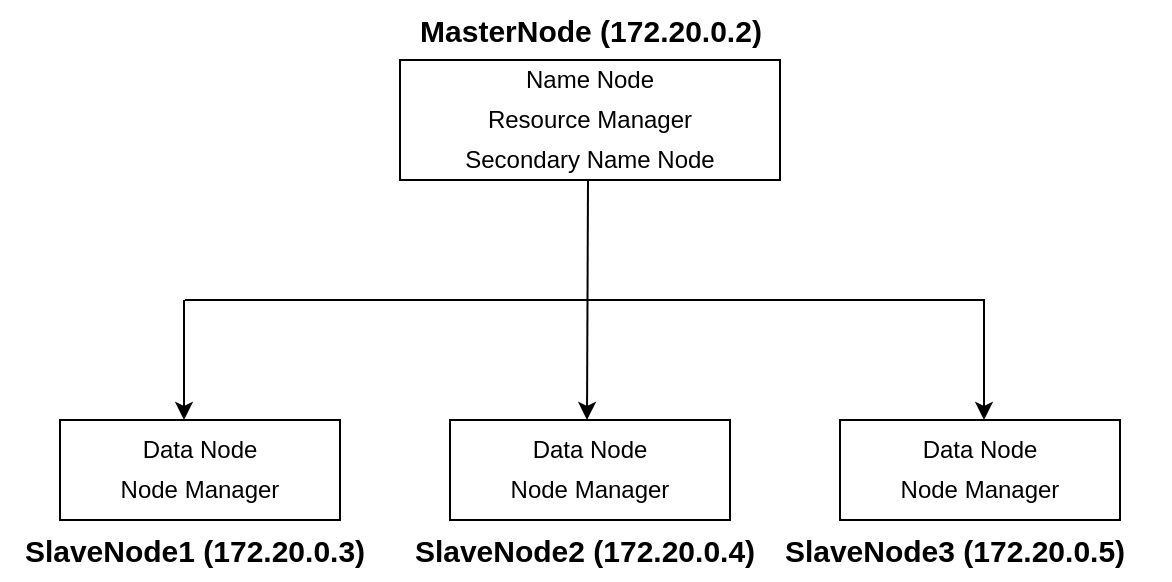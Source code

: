 <mxfile version="13.1.3" type="device"><diagram id="6hGFLwfOUW9BJ-s0fimq" name="Page-1"><mxGraphModel dx="1185" dy="635" grid="1" gridSize="10" guides="1" tooltips="1" connect="1" arrows="1" fold="1" page="1" pageScale="1" pageWidth="827" pageHeight="1169" math="0" shadow="0"><root><mxCell id="0"/><mxCell id="1" parent="0"/><mxCell id="Vq4n4QtbaohVvVUBdbH_-13" value="" style="group" vertex="1" connectable="0" parent="1"><mxGeometry x="90" y="970" width="195" height="80" as="geometry"/></mxCell><mxCell id="Vq4n4QtbaohVvVUBdbH_-12" value="" style="group" vertex="1" connectable="0" parent="Vq4n4QtbaohVvVUBdbH_-13"><mxGeometry x="5" y="30" width="190" height="50" as="geometry"/></mxCell><mxCell id="Vq4n4QtbaohVvVUBdbH_-2" value="" style="verticalLabelPosition=bottom;verticalAlign=top;html=1;shape=mxgraph.basic.rect;fillColor2=none;strokeWidth=1;size=20;indent=5;align=left;" vertex="1" parent="Vq4n4QtbaohVvVUBdbH_-12"><mxGeometry x="25" width="140" height="50" as="geometry"/></mxCell><mxCell id="Vq4n4QtbaohVvVUBdbH_-9" value="" style="group" vertex="1" connectable="0" parent="Vq4n4QtbaohVvVUBdbH_-12"><mxGeometry y="5" width="190" height="40" as="geometry"/></mxCell><mxCell id="Vq4n4QtbaohVvVUBdbH_-3" value="Data Node" style="text;html=1;strokeColor=none;fillColor=none;align=center;verticalAlign=middle;whiteSpace=wrap;rounded=0;" vertex="1" parent="Vq4n4QtbaohVvVUBdbH_-9"><mxGeometry width="190" height="20" as="geometry"/></mxCell><mxCell id="Vq4n4QtbaohVvVUBdbH_-4" value="Node Manager" style="text;html=1;strokeColor=none;fillColor=none;align=center;verticalAlign=middle;whiteSpace=wrap;rounded=0;" vertex="1" parent="Vq4n4QtbaohVvVUBdbH_-9"><mxGeometry y="20" width="190" height="20" as="geometry"/></mxCell><mxCell id="Vq4n4QtbaohVvVUBdbH_-14" value="" style="group" vertex="1" connectable="0" parent="1"><mxGeometry x="285" y="970" width="195" height="80" as="geometry"/></mxCell><mxCell id="Vq4n4QtbaohVvVUBdbH_-16" value="" style="group" vertex="1" connectable="0" parent="Vq4n4QtbaohVvVUBdbH_-14"><mxGeometry x="5" y="30" width="190" height="50" as="geometry"/></mxCell><mxCell id="Vq4n4QtbaohVvVUBdbH_-17" value="" style="verticalLabelPosition=bottom;verticalAlign=top;html=1;shape=mxgraph.basic.rect;fillColor2=none;strokeWidth=1;size=20;indent=5;align=left;" vertex="1" parent="Vq4n4QtbaohVvVUBdbH_-16"><mxGeometry x="25" width="140" height="50" as="geometry"/></mxCell><mxCell id="Vq4n4QtbaohVvVUBdbH_-18" value="" style="group" vertex="1" connectable="0" parent="Vq4n4QtbaohVvVUBdbH_-16"><mxGeometry y="5" width="190" height="40" as="geometry"/></mxCell><mxCell id="Vq4n4QtbaohVvVUBdbH_-19" value="Data Node" style="text;html=1;strokeColor=none;fillColor=none;align=center;verticalAlign=middle;whiteSpace=wrap;rounded=0;" vertex="1" parent="Vq4n4QtbaohVvVUBdbH_-18"><mxGeometry width="190" height="20" as="geometry"/></mxCell><mxCell id="Vq4n4QtbaohVvVUBdbH_-20" value="Node Manager" style="text;html=1;strokeColor=none;fillColor=none;align=center;verticalAlign=middle;whiteSpace=wrap;rounded=0;" vertex="1" parent="Vq4n4QtbaohVvVUBdbH_-18"><mxGeometry y="20" width="190" height="20" as="geometry"/></mxCell><mxCell id="Vq4n4QtbaohVvVUBdbH_-23" value="" style="group" vertex="1" connectable="0" parent="1"><mxGeometry x="480" y="970" width="195" height="80" as="geometry"/></mxCell><mxCell id="Vq4n4QtbaohVvVUBdbH_-25" value="" style="group" vertex="1" connectable="0" parent="Vq4n4QtbaohVvVUBdbH_-23"><mxGeometry x="5" y="30" width="190" height="50" as="geometry"/></mxCell><mxCell id="Vq4n4QtbaohVvVUBdbH_-26" value="" style="verticalLabelPosition=bottom;verticalAlign=top;html=1;shape=mxgraph.basic.rect;fillColor2=none;strokeWidth=1;size=20;indent=5;align=left;" vertex="1" parent="Vq4n4QtbaohVvVUBdbH_-25"><mxGeometry x="25" width="140" height="50" as="geometry"/></mxCell><mxCell id="Vq4n4QtbaohVvVUBdbH_-27" value="" style="group" vertex="1" connectable="0" parent="Vq4n4QtbaohVvVUBdbH_-25"><mxGeometry y="5" width="190" height="40" as="geometry"/></mxCell><mxCell id="Vq4n4QtbaohVvVUBdbH_-28" value="Data Node" style="text;html=1;strokeColor=none;fillColor=none;align=center;verticalAlign=middle;whiteSpace=wrap;rounded=0;" vertex="1" parent="Vq4n4QtbaohVvVUBdbH_-27"><mxGeometry width="190" height="20" as="geometry"/></mxCell><mxCell id="Vq4n4QtbaohVvVUBdbH_-29" value="Node Manager" style="text;html=1;strokeColor=none;fillColor=none;align=center;verticalAlign=middle;whiteSpace=wrap;rounded=0;" vertex="1" parent="Vq4n4QtbaohVvVUBdbH_-27"><mxGeometry y="20" width="190" height="20" as="geometry"/></mxCell><mxCell id="Vq4n4QtbaohVvVUBdbH_-31" value="" style="group" vertex="1" connectable="0" parent="1"><mxGeometry x="290" y="820" width="190" height="60" as="geometry"/></mxCell><mxCell id="Vq4n4QtbaohVvVUBdbH_-10" value="" style="group" vertex="1" connectable="0" parent="Vq4n4QtbaohVvVUBdbH_-31"><mxGeometry width="190" height="60" as="geometry"/></mxCell><mxCell id="Vq4n4QtbaohVvVUBdbH_-30" value="" style="rounded=0;whiteSpace=wrap;html=1;fontSize=15;align=left;" vertex="1" parent="Vq4n4QtbaohVvVUBdbH_-10"><mxGeometry width="190" height="60" as="geometry"/></mxCell><mxCell id="Vq4n4QtbaohVvVUBdbH_-5" value="Name Node" style="text;html=1;strokeColor=none;fillColor=none;align=center;verticalAlign=middle;whiteSpace=wrap;rounded=0;" vertex="1" parent="Vq4n4QtbaohVvVUBdbH_-10"><mxGeometry width="190" height="20" as="geometry"/></mxCell><mxCell id="Vq4n4QtbaohVvVUBdbH_-6" value="Resource Manager" style="text;html=1;strokeColor=none;fillColor=none;align=center;verticalAlign=middle;whiteSpace=wrap;rounded=0;" vertex="1" parent="Vq4n4QtbaohVvVUBdbH_-10"><mxGeometry y="20" width="190" height="20" as="geometry"/></mxCell><mxCell id="Vq4n4QtbaohVvVUBdbH_-7" value="Secondary Name Node" style="text;html=1;strokeColor=none;fillColor=none;align=center;verticalAlign=middle;whiteSpace=wrap;rounded=0;" vertex="1" parent="Vq4n4QtbaohVvVUBdbH_-10"><mxGeometry y="40" width="190" height="20" as="geometry"/></mxCell><mxCell id="Vq4n4QtbaohVvVUBdbH_-33" value="MasterNode (172.20.0.2)" style="text;html=1;strokeColor=none;fillColor=none;align=center;verticalAlign=middle;whiteSpace=wrap;rounded=0;fontSize=15;fontStyle=1" vertex="1" parent="1"><mxGeometry x="287.5" y="790" width="195" height="30" as="geometry"/></mxCell><mxCell id="Vq4n4QtbaohVvVUBdbH_-38" value="" style="endArrow=none;html=1;fontSize=12;" edge="1" parent="1"><mxGeometry width="50" height="50" relative="1" as="geometry"><mxPoint x="182.5" y="940" as="sourcePoint"/><mxPoint x="582.5" y="940" as="targetPoint"/></mxGeometry></mxCell><mxCell id="Vq4n4QtbaohVvVUBdbH_-39" value="" style="endArrow=classic;html=1;fontSize=12;" edge="1" parent="1"><mxGeometry width="50" height="50" relative="1" as="geometry"><mxPoint x="182" y="940" as="sourcePoint"/><mxPoint x="182" y="1000" as="targetPoint"/></mxGeometry></mxCell><mxCell id="Vq4n4QtbaohVvVUBdbH_-11" value="SlaveNode1 (172.20.0.3)" style="text;html=1;strokeColor=none;fillColor=none;align=center;verticalAlign=middle;whiteSpace=wrap;rounded=0;fontSize=15;fontStyle=1" vertex="1" parent="1"><mxGeometry x="90" y="1050" width="195" height="30" as="geometry"/></mxCell><mxCell id="Vq4n4QtbaohVvVUBdbH_-15" value="SlaveNode2 (172.20.0.4)" style="text;html=1;strokeColor=none;fillColor=none;align=center;verticalAlign=middle;whiteSpace=wrap;rounded=0;fontSize=15;fontStyle=1" vertex="1" parent="1"><mxGeometry x="285" y="1050" width="195" height="30" as="geometry"/></mxCell><mxCell id="Vq4n4QtbaohVvVUBdbH_-24" value="SlaveNode3 (172.20.0.5)" style="text;html=1;strokeColor=none;fillColor=none;align=center;verticalAlign=middle;whiteSpace=wrap;rounded=0;fontSize=15;fontStyle=1" vertex="1" parent="1"><mxGeometry x="470" y="1050" width="195" height="30" as="geometry"/></mxCell><mxCell id="Vq4n4QtbaohVvVUBdbH_-40" value="" style="endArrow=classic;html=1;fontSize=12;" edge="1" parent="1"><mxGeometry width="50" height="50" relative="1" as="geometry"><mxPoint x="384" y="880" as="sourcePoint"/><mxPoint x="383.5" y="1000" as="targetPoint"/></mxGeometry></mxCell><mxCell id="Vq4n4QtbaohVvVUBdbH_-41" value="" style="endArrow=classic;html=1;fontSize=12;" edge="1" parent="1"><mxGeometry width="50" height="50" relative="1" as="geometry"><mxPoint x="582" y="940" as="sourcePoint"/><mxPoint x="582" y="1000" as="targetPoint"/></mxGeometry></mxCell></root></mxGraphModel></diagram></mxfile>